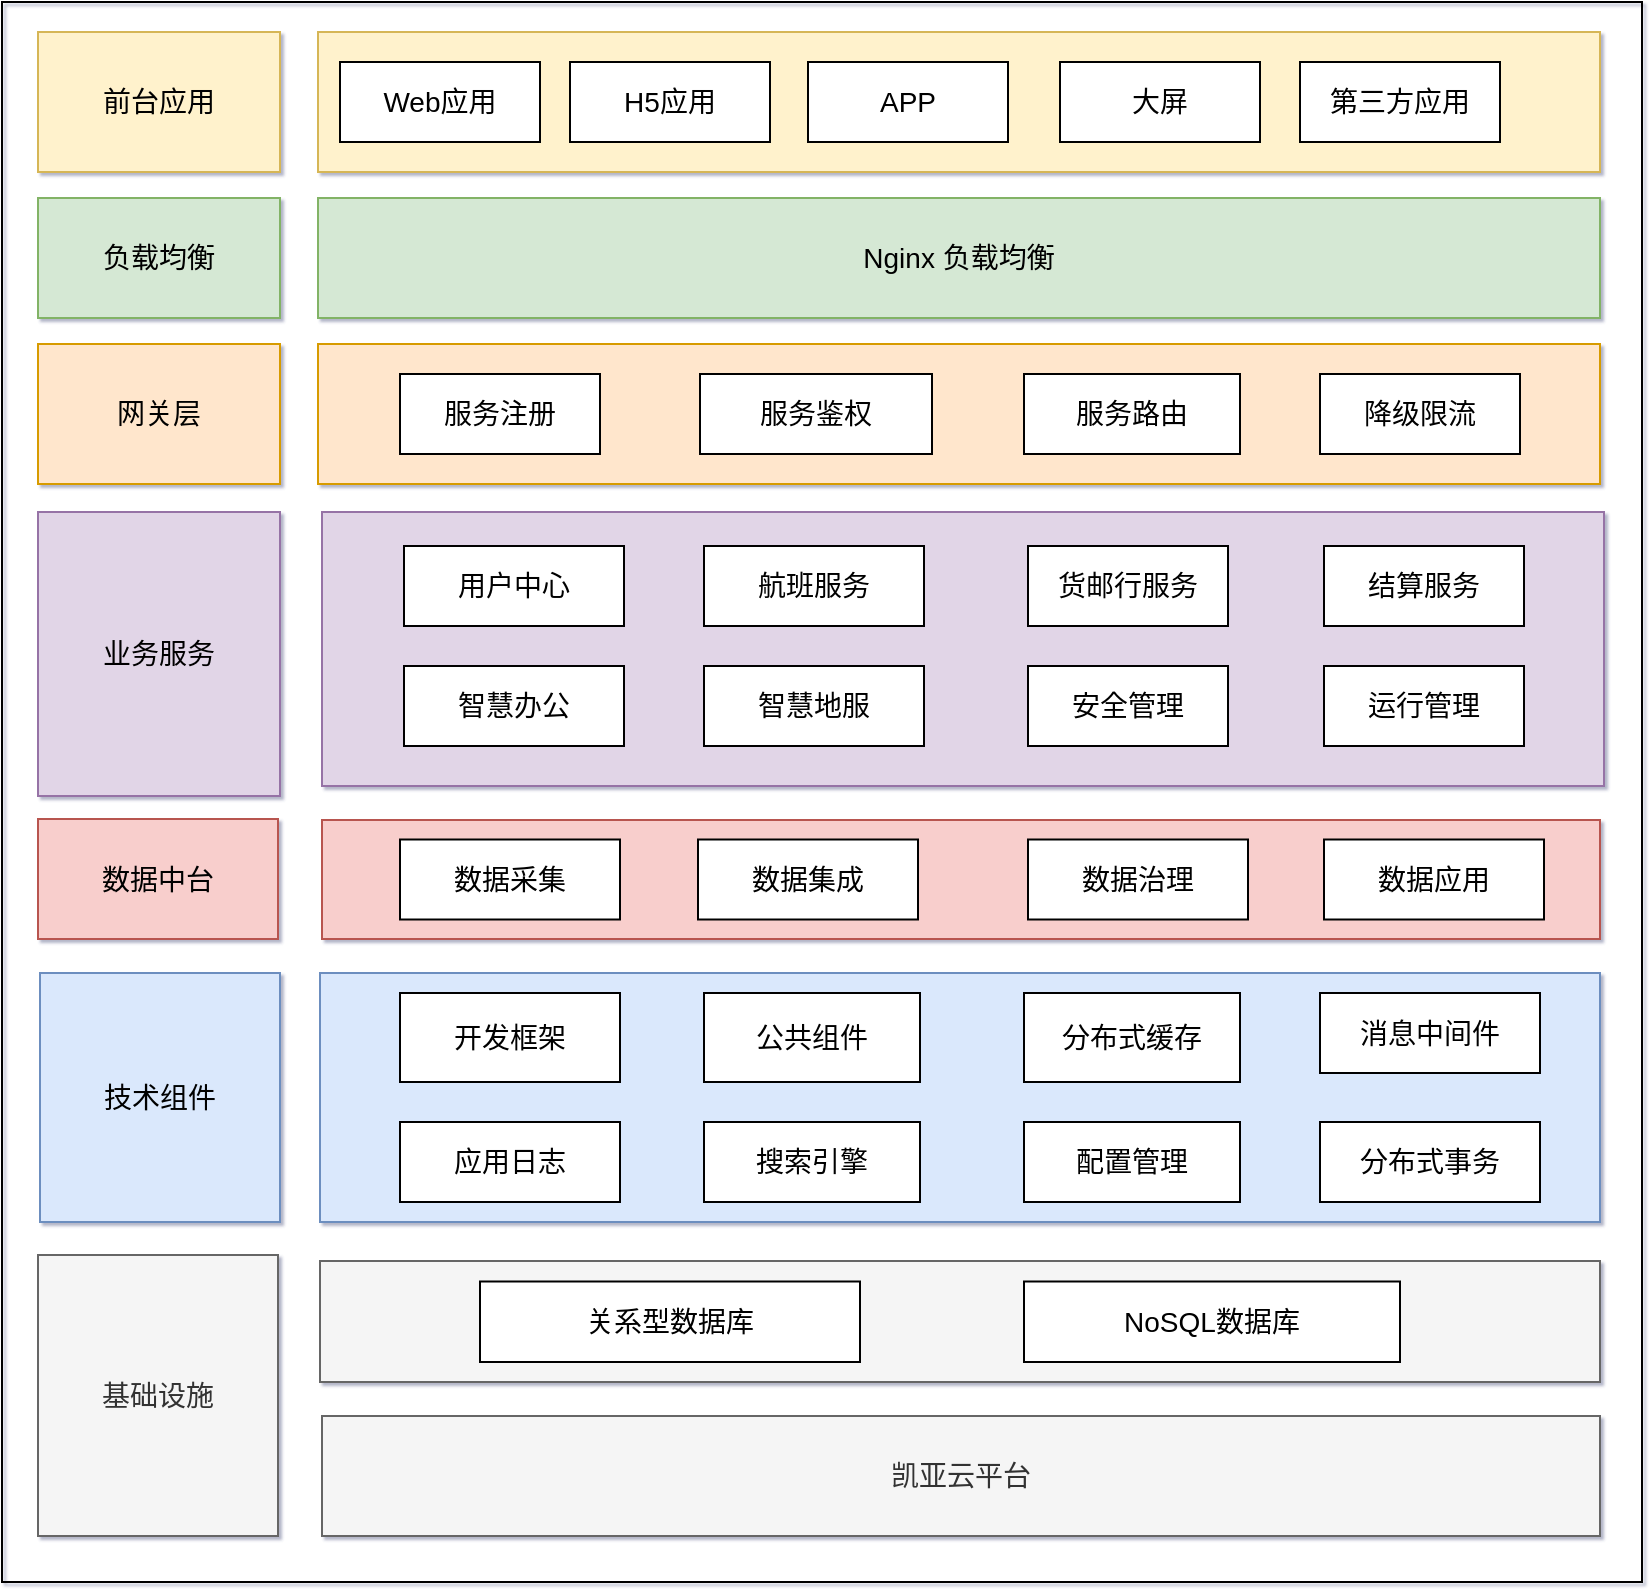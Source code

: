 <mxfile version="20.1.1" type="github">
  <diagram id="A4ItZbjAcyblu4EFFsMP" name="Page-1">
    <mxGraphModel dx="2066" dy="1161" grid="1" gridSize="10" guides="1" tooltips="1" connect="1" arrows="1" fold="1" page="1" pageScale="1" pageWidth="827" pageHeight="1169" math="0" shadow="1">
      <root>
        <mxCell id="0" />
        <mxCell id="1" parent="0" />
        <mxCell id="NfwT-5guAlgeJ3il_cm0-50" value="" style="rounded=0;whiteSpace=wrap;html=1;sketch=0;fontSize=13;labelBorderColor=none;fontColor=none;noLabel=1;fillColor=none;" vertex="1" parent="1">
          <mxGeometry x="40" y="40" width="820" height="790" as="geometry" />
        </mxCell>
        <mxCell id="ne6_LfQAyheU7745YuGY-1" value="技术组件" style="rounded=0;whiteSpace=wrap;html=1;fontSize=14;fillColor=#dae8fc;strokeColor=#6c8ebf;" parent="1" vertex="1">
          <mxGeometry x="59" y="525.5" width="120" height="124.5" as="geometry" />
        </mxCell>
        <mxCell id="ne6_LfQAyheU7745YuGY-2" value="" style="rounded=0;whiteSpace=wrap;html=1;fontSize=14;fillColor=#dae8fc;strokeColor=#6c8ebf;" parent="1" vertex="1">
          <mxGeometry x="199" y="525.5" width="640" height="124.5" as="geometry" />
        </mxCell>
        <mxCell id="ne6_LfQAyheU7745YuGY-3" value="基础设施" style="rounded=0;whiteSpace=wrap;html=1;fontSize=14;fillColor=#f5f5f5;fontColor=#333333;strokeColor=#666666;" parent="1" vertex="1">
          <mxGeometry x="58" y="666.5" width="120" height="140.5" as="geometry" />
        </mxCell>
        <mxCell id="ne6_LfQAyheU7745YuGY-4" value="" style="rounded=0;whiteSpace=wrap;html=1;fontSize=14;fillColor=#f5f5f5;strokeColor=#666666;fontColor=#333333;" parent="1" vertex="1">
          <mxGeometry x="199" y="669.5" width="640" height="60.5" as="geometry" />
        </mxCell>
        <mxCell id="ne6_LfQAyheU7745YuGY-5" value="业务服务" style="rounded=0;whiteSpace=wrap;html=1;fontSize=14;fillColor=#e1d5e7;strokeColor=#9673a6;" parent="1" vertex="1">
          <mxGeometry x="58" y="295" width="121" height="142" as="geometry" />
        </mxCell>
        <mxCell id="ne6_LfQAyheU7745YuGY-6" value="" style="rounded=0;whiteSpace=wrap;html=1;fontSize=14;fillColor=#e1d5e7;strokeColor=#9673a6;" parent="1" vertex="1">
          <mxGeometry x="200" y="295" width="641" height="137" as="geometry" />
        </mxCell>
        <mxCell id="ne6_LfQAyheU7745YuGY-7" value="" style="rounded=0;whiteSpace=wrap;html=1;fontSize=14;fillColor=#fff2cc;strokeColor=#d6b656;" parent="1" vertex="1">
          <mxGeometry x="198" y="55" width="641" height="70" as="geometry" />
        </mxCell>
        <mxCell id="ne6_LfQAyheU7745YuGY-8" value="" style="rounded=0;whiteSpace=wrap;html=1;fontSize=14;fillColor=#f8cecc;strokeColor=#b85450;" parent="1" vertex="1">
          <mxGeometry x="200" y="449" width="639" height="59.5" as="geometry" />
        </mxCell>
        <mxCell id="ne6_LfQAyheU7745YuGY-9" value="前台应用" style="rounded=0;whiteSpace=wrap;html=1;fontSize=14;fillColor=#fff2cc;strokeColor=#d6b656;" parent="1" vertex="1">
          <mxGeometry x="58" y="55" width="121" height="70" as="geometry" />
        </mxCell>
        <mxCell id="ne6_LfQAyheU7745YuGY-18" value="熔断限流" style="rounded=0;whiteSpace=wrap;html=1;fontFamily=Helvetica;fontSize=14;" parent="1" vertex="1">
          <mxGeometry x="459" y="221" width="100" height="40" as="geometry" />
        </mxCell>
        <mxCell id="NfwT-5guAlgeJ3il_cm0-1" value="Web应用" style="rounded=0;whiteSpace=wrap;html=1;fontFamily=Helvetica;fontSize=14;" vertex="1" parent="1">
          <mxGeometry x="209" y="70" width="100" height="40" as="geometry" />
        </mxCell>
        <mxCell id="NfwT-5guAlgeJ3il_cm0-2" value="H5应用" style="rounded=0;whiteSpace=wrap;html=1;fontFamily=Helvetica;fontSize=14;fontStyle=0" vertex="1" parent="1">
          <mxGeometry x="324" y="70" width="100" height="40" as="geometry" />
        </mxCell>
        <mxCell id="NfwT-5guAlgeJ3il_cm0-3" value="APP" style="rounded=0;whiteSpace=wrap;html=1;fontFamily=Helvetica;fontSize=14;fontStyle=0" vertex="1" parent="1">
          <mxGeometry x="443" y="70" width="100" height="40" as="geometry" />
        </mxCell>
        <mxCell id="NfwT-5guAlgeJ3il_cm0-4" value="第三方应用" style="rounded=0;whiteSpace=wrap;html=1;fontFamily=Helvetica;fontSize=14;fontStyle=0" vertex="1" parent="1">
          <mxGeometry x="689" y="70" width="100" height="40" as="geometry" />
        </mxCell>
        <mxCell id="NfwT-5guAlgeJ3il_cm0-10" value="" style="rounded=0;whiteSpace=wrap;html=1;fontSize=14;fillColor=#ffe6cc;strokeColor=#d79b00;" vertex="1" parent="1">
          <mxGeometry x="198" y="211" width="641" height="70" as="geometry" />
        </mxCell>
        <mxCell id="NfwT-5guAlgeJ3il_cm0-13" value="服务注册" style="rounded=0;whiteSpace=wrap;html=1;fontFamily=Helvetica;fontSize=14;fontStyle=0" vertex="1" parent="1">
          <mxGeometry x="239" y="226" width="100" height="40" as="geometry" />
        </mxCell>
        <mxCell id="NfwT-5guAlgeJ3il_cm0-14" value="服务鉴权" style="rounded=0;whiteSpace=wrap;html=1;fontFamily=Helvetica;fontSize=14;fontStyle=0" vertex="1" parent="1">
          <mxGeometry x="389" y="226" width="116" height="40" as="geometry" />
        </mxCell>
        <mxCell id="NfwT-5guAlgeJ3il_cm0-15" value="网关层" style="rounded=0;whiteSpace=wrap;html=1;fontSize=14;fillColor=#ffe6cc;strokeColor=#d79b00;" vertex="1" parent="1">
          <mxGeometry x="58" y="211" width="121" height="70" as="geometry" />
        </mxCell>
        <mxCell id="NfwT-5guAlgeJ3il_cm0-16" value="数据中台" style="rounded=0;whiteSpace=wrap;html=1;fontSize=14;fillColor=#f8cecc;strokeColor=#b85450;" vertex="1" parent="1">
          <mxGeometry x="58" y="448.5" width="120" height="60" as="geometry" />
        </mxCell>
        <mxCell id="NfwT-5guAlgeJ3il_cm0-19" value="凯亚云平台" style="rounded=0;whiteSpace=wrap;html=1;fontFamily=Helvetica;fontSize=14;fillColor=#f5f5f5;strokeColor=#666666;fontColor=#333333;" vertex="1" parent="1">
          <mxGeometry x="200" y="747" width="639" height="60" as="geometry" />
        </mxCell>
        <mxCell id="NfwT-5guAlgeJ3il_cm0-22" value="用户中心" style="rounded=0;whiteSpace=wrap;html=1;fontFamily=Helvetica;fontSize=14;" vertex="1" parent="1">
          <mxGeometry x="241" y="312" width="110" height="40" as="geometry" />
        </mxCell>
        <mxCell id="NfwT-5guAlgeJ3il_cm0-23" value="航班服务" style="rounded=0;whiteSpace=wrap;html=1;fontFamily=Helvetica;fontSize=14;" vertex="1" parent="1">
          <mxGeometry x="391" y="312" width="110" height="40" as="geometry" />
        </mxCell>
        <mxCell id="NfwT-5guAlgeJ3il_cm0-24" value="运行管理" style="rounded=0;whiteSpace=wrap;html=1;fontFamily=Helvetica;fontSize=14;" vertex="1" parent="1">
          <mxGeometry x="701" y="372" width="100" height="40" as="geometry" />
        </mxCell>
        <mxCell id="NfwT-5guAlgeJ3il_cm0-25" value="安全管理" style="rounded=0;whiteSpace=wrap;html=1;fontFamily=Helvetica;fontSize=14;" vertex="1" parent="1">
          <mxGeometry x="553" y="372" width="100" height="40" as="geometry" />
        </mxCell>
        <mxCell id="NfwT-5guAlgeJ3il_cm0-26" value="智慧地服" style="rounded=0;whiteSpace=wrap;html=1;fontFamily=Helvetica;fontSize=14;" vertex="1" parent="1">
          <mxGeometry x="391" y="372" width="110" height="40" as="geometry" />
        </mxCell>
        <mxCell id="NfwT-5guAlgeJ3il_cm0-27" value="货邮行服务" style="rounded=0;whiteSpace=wrap;html=1;fontFamily=Helvetica;fontSize=14;" vertex="1" parent="1">
          <mxGeometry x="553" y="312" width="100" height="40" as="geometry" />
        </mxCell>
        <mxCell id="NfwT-5guAlgeJ3il_cm0-28" value="结算服务" style="rounded=0;whiteSpace=wrap;html=1;fontFamily=Helvetica;fontSize=14;" vertex="1" parent="1">
          <mxGeometry x="701" y="312" width="100" height="40" as="geometry" />
        </mxCell>
        <mxCell id="NfwT-5guAlgeJ3il_cm0-29" value="智慧办公" style="rounded=0;whiteSpace=wrap;html=1;fontFamily=Helvetica;fontSize=14;" vertex="1" parent="1">
          <mxGeometry x="241" y="372" width="110" height="40" as="geometry" />
        </mxCell>
        <mxCell id="NfwT-5guAlgeJ3il_cm0-30" value="开发框架" style="rounded=0;whiteSpace=wrap;html=1;fontFamily=Helvetica;fontSize=14;" vertex="1" parent="1">
          <mxGeometry x="239" y="535.5" width="110" height="44.5" as="geometry" />
        </mxCell>
        <mxCell id="NfwT-5guAlgeJ3il_cm0-31" value="公共组件" style="rounded=0;whiteSpace=wrap;html=1;fontFamily=Helvetica;fontSize=14;" vertex="1" parent="1">
          <mxGeometry x="391" y="535.5" width="108" height="44.5" as="geometry" />
        </mxCell>
        <mxCell id="NfwT-5guAlgeJ3il_cm0-32" value="消息中间件" style="rounded=0;whiteSpace=wrap;html=1;fontFamily=Helvetica;fontSize=14;" vertex="1" parent="1">
          <mxGeometry x="699" y="535.5" width="110" height="40" as="geometry" />
        </mxCell>
        <mxCell id="NfwT-5guAlgeJ3il_cm0-33" value="分布式缓存" style="rounded=0;whiteSpace=wrap;html=1;fontFamily=Helvetica;fontSize=14;" vertex="1" parent="1">
          <mxGeometry x="551" y="535.5" width="108" height="44.5" as="geometry" />
        </mxCell>
        <mxCell id="NfwT-5guAlgeJ3il_cm0-34" value="分布式事务" style="rounded=0;whiteSpace=wrap;html=1;fontFamily=Helvetica;fontSize=14;" vertex="1" parent="1">
          <mxGeometry x="699" y="600" width="110" height="40" as="geometry" />
        </mxCell>
        <mxCell id="NfwT-5guAlgeJ3il_cm0-35" value="应用日志" style="rounded=0;whiteSpace=wrap;html=1;fontFamily=Helvetica;fontSize=14;" vertex="1" parent="1">
          <mxGeometry x="239" y="600" width="110" height="40" as="geometry" />
        </mxCell>
        <mxCell id="NfwT-5guAlgeJ3il_cm0-36" value="搜索引擎" style="rounded=0;whiteSpace=wrap;html=1;fontFamily=Helvetica;fontSize=14;" vertex="1" parent="1">
          <mxGeometry x="391" y="600" width="108" height="40" as="geometry" />
        </mxCell>
        <mxCell id="NfwT-5guAlgeJ3il_cm0-37" value="配置管理" style="rounded=0;whiteSpace=wrap;html=1;fontFamily=Helvetica;fontSize=14;" vertex="1" parent="1">
          <mxGeometry x="551" y="600" width="108" height="40" as="geometry" />
        </mxCell>
        <mxCell id="NfwT-5guAlgeJ3il_cm0-38" value="降级限流" style="rounded=0;whiteSpace=wrap;html=1;fontFamily=Helvetica;fontSize=14;" vertex="1" parent="1">
          <mxGeometry x="699" y="226" width="100" height="40" as="geometry" />
        </mxCell>
        <mxCell id="NfwT-5guAlgeJ3il_cm0-39" value="负载均衡" style="rounded=0;whiteSpace=wrap;html=1;fontSize=14;fillColor=#d5e8d4;strokeColor=#82b366;" vertex="1" parent="1">
          <mxGeometry x="58" y="138" width="121" height="60" as="geometry" />
        </mxCell>
        <mxCell id="NfwT-5guAlgeJ3il_cm0-40" value="Nginx 负载均衡" style="rounded=0;whiteSpace=wrap;html=1;fontSize=14;fillColor=#d5e8d4;strokeColor=#82b366;" vertex="1" parent="1">
          <mxGeometry x="198" y="138" width="641" height="60" as="geometry" />
        </mxCell>
        <mxCell id="NfwT-5guAlgeJ3il_cm0-41" value="服务路由" style="rounded=0;whiteSpace=wrap;html=1;fontFamily=Helvetica;fontSize=14;fontStyle=0" vertex="1" parent="1">
          <mxGeometry x="551" y="226" width="108" height="40" as="geometry" />
        </mxCell>
        <mxCell id="NfwT-5guAlgeJ3il_cm0-42" value="大屏" style="rounded=0;whiteSpace=wrap;html=1;fontFamily=Helvetica;fontSize=14;fontStyle=0" vertex="1" parent="1">
          <mxGeometry x="569" y="70" width="100" height="40" as="geometry" />
        </mxCell>
        <mxCell id="NfwT-5guAlgeJ3il_cm0-43" value="关系型数据库" style="rounded=0;whiteSpace=wrap;html=1;fontFamily=Helvetica;fontSize=14;" vertex="1" parent="1">
          <mxGeometry x="279" y="679.75" width="190" height="40.25" as="geometry" />
        </mxCell>
        <mxCell id="NfwT-5guAlgeJ3il_cm0-44" value="NoSQL数据库" style="rounded=0;whiteSpace=wrap;html=1;fontFamily=Helvetica;fontSize=14;" vertex="1" parent="1">
          <mxGeometry x="551" y="679.75" width="188" height="40.25" as="geometry" />
        </mxCell>
        <mxCell id="NfwT-5guAlgeJ3il_cm0-46" value="数据采集" style="rounded=0;whiteSpace=wrap;html=1;fontFamily=Helvetica;fontSize=14;" vertex="1" parent="1">
          <mxGeometry x="239" y="458.75" width="110" height="40" as="geometry" />
        </mxCell>
        <mxCell id="NfwT-5guAlgeJ3il_cm0-47" value="数据集成" style="rounded=0;whiteSpace=wrap;html=1;fontFamily=Helvetica;fontSize=14;" vertex="1" parent="1">
          <mxGeometry x="388" y="458.75" width="110" height="40" as="geometry" />
        </mxCell>
        <mxCell id="NfwT-5guAlgeJ3il_cm0-48" value="数据治理" style="rounded=0;whiteSpace=wrap;html=1;fontFamily=Helvetica;fontSize=14;" vertex="1" parent="1">
          <mxGeometry x="553" y="458.75" width="110" height="40" as="geometry" />
        </mxCell>
        <mxCell id="NfwT-5guAlgeJ3il_cm0-49" value="数据应用" style="rounded=0;whiteSpace=wrap;html=1;fontFamily=Helvetica;fontSize=14;" vertex="1" parent="1">
          <mxGeometry x="701" y="458.75" width="110" height="40" as="geometry" />
        </mxCell>
      </root>
    </mxGraphModel>
  </diagram>
</mxfile>
